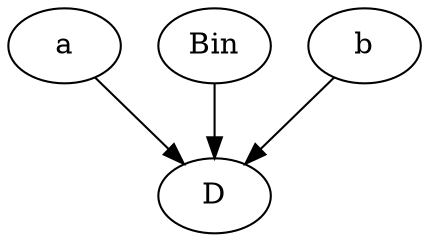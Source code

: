 strict digraph "" {
	a	 [complexity=4,
		importance=0.423076963957,
		rank=0.105769240989];
	D	 [complexity=0,
		importance=0.269230891871,
		rank=0.0];
	a -> D;
	Bin	 [complexity=4,
		importance=0.423076963957,
		rank=0.105769240989];
	Bin -> D;
	b	 [complexity=4,
		importance=0.423076963957,
		rank=0.105769240989];
	b -> D;
}

